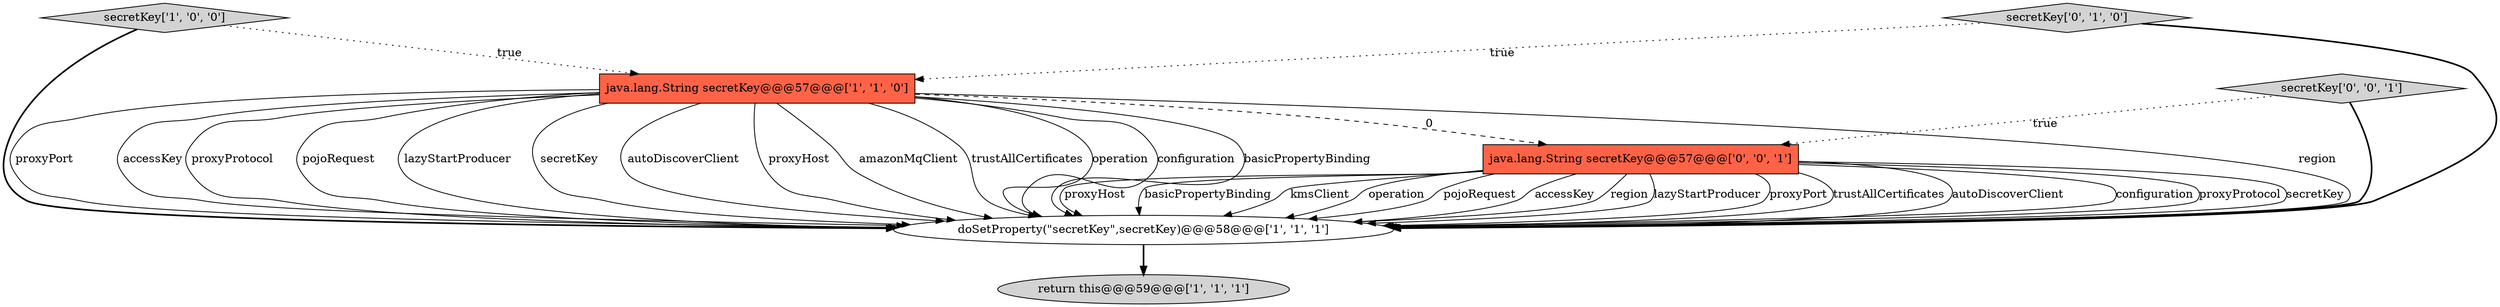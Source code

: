 digraph {
2 [style = filled, label = "java.lang.String secretKey@@@57@@@['1', '1', '0']", fillcolor = tomato, shape = box image = "AAA0AAABBB1BBB"];
3 [style = filled, label = "secretKey['1', '0', '0']", fillcolor = lightgray, shape = diamond image = "AAA0AAABBB1BBB"];
5 [style = filled, label = "secretKey['0', '0', '1']", fillcolor = lightgray, shape = diamond image = "AAA0AAABBB3BBB"];
1 [style = filled, label = "return this@@@59@@@['1', '1', '1']", fillcolor = lightgray, shape = ellipse image = "AAA0AAABBB1BBB"];
0 [style = filled, label = "doSetProperty(\"secretKey\",secretKey)@@@58@@@['1', '1', '1']", fillcolor = white, shape = ellipse image = "AAA0AAABBB1BBB"];
6 [style = filled, label = "java.lang.String secretKey@@@57@@@['0', '0', '1']", fillcolor = tomato, shape = box image = "AAA0AAABBB3BBB"];
4 [style = filled, label = "secretKey['0', '1', '0']", fillcolor = lightgray, shape = diamond image = "AAA0AAABBB2BBB"];
6->0 [style = solid, label="configuration"];
6->0 [style = solid, label="proxyProtocol"];
6->0 [style = solid, label="secretKey"];
2->0 [style = solid, label="proxyProtocol"];
6->0 [style = solid, label="proxyHost"];
2->0 [style = solid, label="pojoRequest"];
5->6 [style = dotted, label="true"];
2->0 [style = solid, label="lazyStartProducer"];
2->0 [style = solid, label="secretKey"];
6->0 [style = solid, label="basicPropertyBinding"];
2->0 [style = solid, label="autoDiscoverClient"];
6->0 [style = solid, label="kmsClient"];
2->0 [style = solid, label="proxyHost"];
6->0 [style = solid, label="operation"];
2->0 [style = solid, label="amazonMqClient"];
3->0 [style = bold, label=""];
4->0 [style = bold, label=""];
2->0 [style = solid, label="trustAllCertificates"];
2->0 [style = solid, label="operation"];
2->0 [style = solid, label="configuration"];
2->0 [style = solid, label="basicPropertyBinding"];
6->0 [style = solid, label="pojoRequest"];
2->0 [style = solid, label="region"];
6->0 [style = solid, label="accessKey"];
5->0 [style = bold, label=""];
6->0 [style = solid, label="region"];
0->1 [style = bold, label=""];
2->6 [style = dashed, label="0"];
6->0 [style = solid, label="lazyStartProducer"];
6->0 [style = solid, label="proxyPort"];
2->0 [style = solid, label="proxyPort"];
6->0 [style = solid, label="trustAllCertificates"];
2->0 [style = solid, label="accessKey"];
6->0 [style = solid, label="autoDiscoverClient"];
4->2 [style = dotted, label="true"];
3->2 [style = dotted, label="true"];
}
